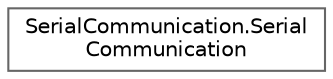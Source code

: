 digraph "类继承关系图"
{
 // LATEX_PDF_SIZE
  bgcolor="transparent";
  edge [fontname=Helvetica,fontsize=10,labelfontname=Helvetica,labelfontsize=10];
  node [fontname=Helvetica,fontsize=10,shape=box,height=0.2,width=0.4];
  rankdir="LR";
  Node0 [id="Node000000",label="SerialCommunication.Serial\lCommunication",height=0.2,width=0.4,color="grey40", fillcolor="white", style="filled",URL="$class_serial_communication_1_1_serial_communication.html",tooltip=" "];
}

